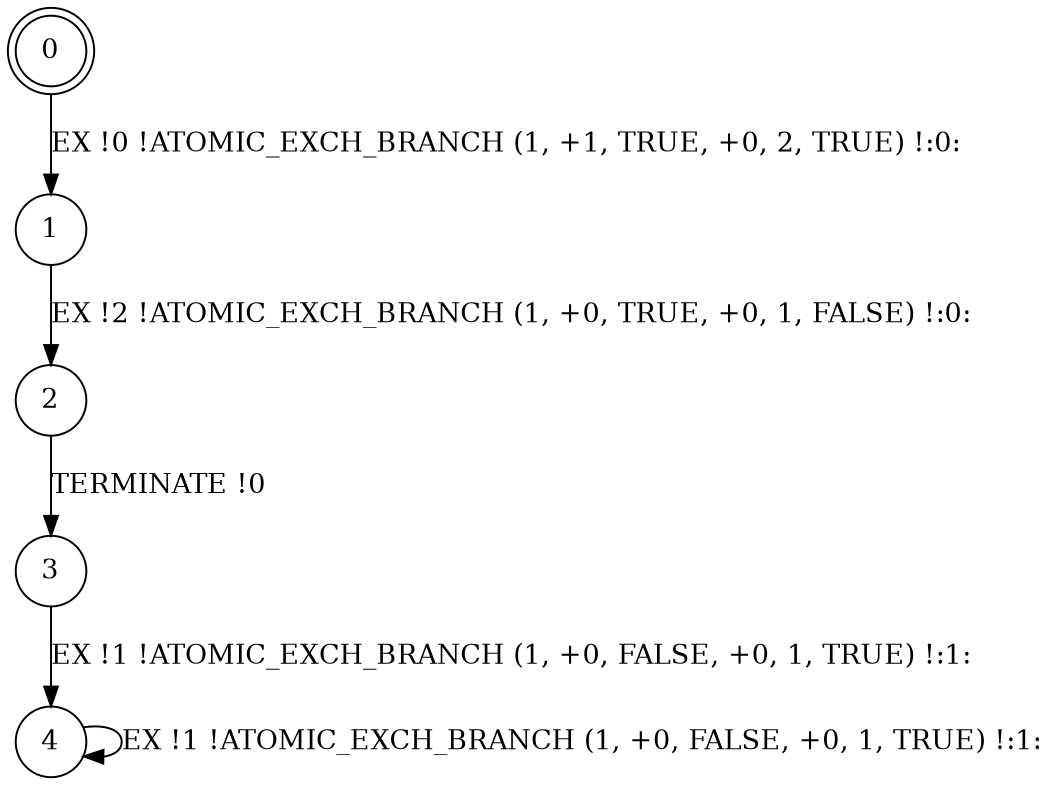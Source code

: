 digraph BCG {
size = "7, 10.5";
center = TRUE;
node [shape = circle];
0 [peripheries = 2];
0 -> 1 [label = "EX !0 !ATOMIC_EXCH_BRANCH (1, +1, TRUE, +0, 2, TRUE) !:0:"];
1 -> 2 [label = "EX !2 !ATOMIC_EXCH_BRANCH (1, +0, TRUE, +0, 1, FALSE) !:0:"];
2 -> 3 [label = "TERMINATE !0"];
3 -> 4 [label = "EX !1 !ATOMIC_EXCH_BRANCH (1, +0, FALSE, +0, 1, TRUE) !:1:"];
4 -> 4 [label = "EX !1 !ATOMIC_EXCH_BRANCH (1, +0, FALSE, +0, 1, TRUE) !:1:"];
}
